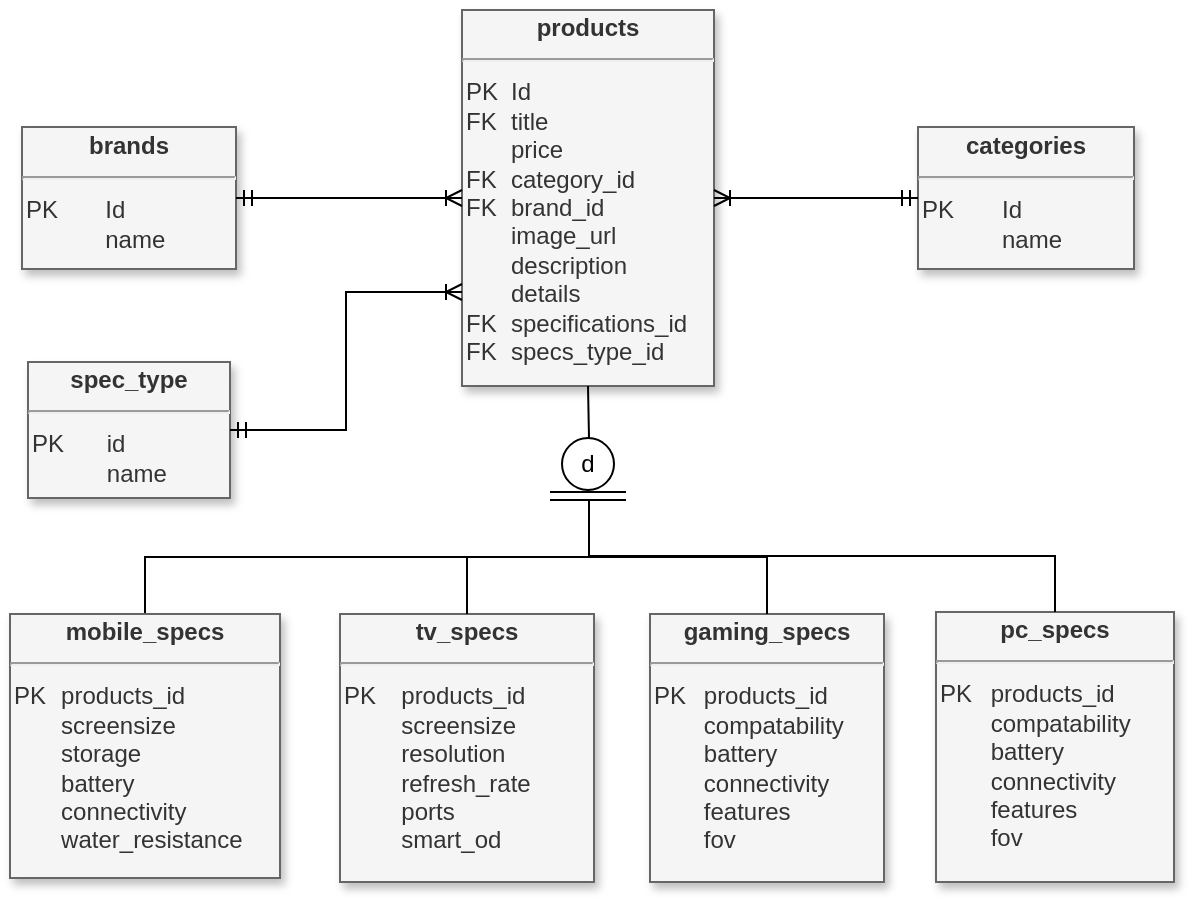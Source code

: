 <mxfile version="23.0.2" type="device">
  <diagram name="Database" id="nP6r6tkqFbH0AGDtgVXv">
    <mxGraphModel dx="1429" dy="824" grid="0" gridSize="10" guides="1" tooltips="1" connect="1" arrows="1" fold="1" page="1" pageScale="1" pageWidth="1169" pageHeight="827" math="0" shadow="0">
      <root>
        <mxCell id="0" />
        <mxCell id="1" parent="0" />
        <mxCell id="80F5AhEpBvWTWUcsu276-3" value="&lt;div style=&quot;text-align: center; box-sizing: border-box; width: 100%; background-image: initial; background-position: initial; background-size: initial; background-repeat: initial; background-attachment: initial; background-origin: initial; background-clip: initial; padding: 2px;&quot;&gt;&lt;b&gt;products&lt;/b&gt;&lt;/div&gt;&lt;hr&gt;&lt;table cellspacing=&quot;0&quot; cellpadding=&quot;2&quot; style=&quot;width:100%;font-size:1em;&quot;&gt;&lt;tbody&gt;&lt;tr&gt;&lt;td&gt;PK&lt;br&gt;FK&lt;br&gt;&lt;br&gt;FK&lt;br&gt;FK&lt;br&gt;&lt;br&gt;&lt;br&gt;&lt;br&gt;FK&lt;br&gt;FK&lt;br&gt;&lt;br&gt;&lt;/td&gt;&lt;td&gt;Id&lt;br&gt;title&lt;br&gt;price&lt;br&gt;category_id&lt;br&gt;brand_id&lt;br&gt;image_url&lt;br&gt;description&lt;br&gt;details&lt;br&gt;specifications_id&lt;br&gt;specs_type_id&lt;br&gt;&lt;br&gt;&lt;/td&gt;&lt;/tr&gt;&lt;/tbody&gt;&lt;/table&gt;" style="verticalAlign=top;align=left;overflow=fill;html=1;whiteSpace=wrap;fillColor=#f5f5f5;strokeColor=#666666;shadow=1;glass=0;rounded=0;fontColor=#333333;" vertex="1" parent="1">
          <mxGeometry x="514" y="181" width="126" height="188" as="geometry" />
        </mxCell>
        <mxCell id="80F5AhEpBvWTWUcsu276-31" style="edgeStyle=orthogonalEdgeStyle;rounded=0;orthogonalLoop=1;jettySize=auto;html=1;entryX=0.5;entryY=1;entryDx=0;entryDy=0;exitX=0.5;exitY=0;exitDx=0;exitDy=0;endArrow=none;endFill=0;" edge="1" parent="1" source="80F5AhEpBvWTWUcsu276-6" target="80F5AhEpBvWTWUcsu276-29">
          <mxGeometry relative="1" as="geometry" />
        </mxCell>
        <mxCell id="80F5AhEpBvWTWUcsu276-6" value="&lt;div style=&quot;text-align: center; box-sizing: border-box; width: 100%; background-image: initial; background-position: initial; background-size: initial; background-repeat: initial; background-attachment: initial; background-origin: initial; background-clip: initial; padding: 2px;&quot;&gt;&lt;b&gt;mobile_specs&lt;/b&gt;&lt;/div&gt;&lt;hr&gt;&lt;table cellspacing=&quot;0&quot; cellpadding=&quot;2&quot; style=&quot;width:100%;font-size:1em;&quot;&gt;&lt;tbody&gt;&lt;tr&gt;&lt;td&gt;PK&lt;br&gt;&lt;br&gt;&lt;br&gt;&lt;br&gt;&lt;br&gt;&lt;br&gt;&lt;br&gt;&lt;/td&gt;&lt;td&gt;products_id&lt;br&gt;screensize&lt;br&gt;storage&lt;br&gt;battery&lt;br&gt;connectivity&lt;br&gt;water_resistance&lt;br&gt;&lt;br&gt;&lt;/td&gt;&lt;/tr&gt;&lt;/tbody&gt;&lt;/table&gt;" style="verticalAlign=top;align=left;overflow=fill;html=1;whiteSpace=wrap;fillColor=#f5f5f5;strokeColor=#666666;shadow=1;glass=0;rounded=0;fontColor=#333333;" vertex="1" parent="1">
          <mxGeometry x="288" y="483" width="135" height="132" as="geometry" />
        </mxCell>
        <mxCell id="80F5AhEpBvWTWUcsu276-7" value="&lt;div style=&quot;text-align: center; box-sizing: border-box; width: 100%; background-image: initial; background-position: initial; background-size: initial; background-repeat: initial; background-attachment: initial; background-origin: initial; background-clip: initial; padding: 2px;&quot;&gt;&lt;b&gt;tv_specs&lt;/b&gt;&lt;/div&gt;&lt;hr&gt;&lt;table cellspacing=&quot;0&quot; cellpadding=&quot;2&quot; style=&quot;width:100%;font-size:1em;&quot;&gt;&lt;tbody&gt;&lt;tr&gt;&lt;td&gt;PK&lt;br&gt;&lt;br&gt;&lt;br&gt;&lt;br&gt;&lt;br&gt;&lt;br&gt;&lt;br&gt;&lt;/td&gt;&lt;td&gt;products_id&lt;br&gt;screensize&lt;br&gt;resolution&lt;br&gt;refresh_rate&lt;br&gt;ports&lt;br&gt;smart_od&lt;br&gt;&lt;br&gt;&lt;/td&gt;&lt;/tr&gt;&lt;/tbody&gt;&lt;/table&gt;" style="verticalAlign=top;align=left;overflow=fill;html=1;whiteSpace=wrap;fillColor=#f5f5f5;strokeColor=#666666;shadow=1;glass=0;rounded=0;fontColor=#333333;" vertex="1" parent="1">
          <mxGeometry x="453" y="483" width="127" height="134" as="geometry" />
        </mxCell>
        <mxCell id="80F5AhEpBvWTWUcsu276-8" value="&lt;div style=&quot;text-align: center; box-sizing: border-box; width: 100%; background-image: initial; background-position: initial; background-size: initial; background-repeat: initial; background-attachment: initial; background-origin: initial; background-clip: initial; padding: 2px;&quot;&gt;&lt;b&gt;gaming_specs&lt;/b&gt;&lt;/div&gt;&lt;hr&gt;&lt;table cellspacing=&quot;0&quot; cellpadding=&quot;2&quot; style=&quot;width:100%;font-size:1em;&quot;&gt;&lt;tbody&gt;&lt;tr&gt;&lt;td&gt;PK&lt;br&gt;&lt;br&gt;&lt;br&gt;&lt;br&gt;&lt;br&gt;&lt;br&gt;&lt;br&gt;&lt;/td&gt;&lt;td&gt;products_id&lt;br&gt;compatability&lt;br&gt;battery&lt;br&gt;connectivity&lt;br&gt;features&lt;br&gt;fov&lt;br&gt;&lt;br&gt;&lt;/td&gt;&lt;/tr&gt;&lt;/tbody&gt;&lt;/table&gt;" style="verticalAlign=top;align=left;overflow=fill;html=1;whiteSpace=wrap;fillColor=#f5f5f5;strokeColor=#666666;shadow=1;glass=0;rounded=0;fontColor=#333333;" vertex="1" parent="1">
          <mxGeometry x="608" y="483" width="117" height="134" as="geometry" />
        </mxCell>
        <mxCell id="80F5AhEpBvWTWUcsu276-10" value="&lt;div style=&quot;text-align: center; box-sizing: border-box; width: 100%; background-image: initial; background-position: initial; background-size: initial; background-repeat: initial; background-attachment: initial; background-origin: initial; background-clip: initial; padding: 2px;&quot;&gt;&lt;b&gt;spec_type&lt;/b&gt;&lt;/div&gt;&lt;hr&gt;&lt;table cellspacing=&quot;0&quot; cellpadding=&quot;2&quot; style=&quot;width:100%;font-size:1em;&quot;&gt;&lt;tbody&gt;&lt;tr&gt;&lt;td&gt;PK&lt;br&gt;&lt;br&gt;&lt;br&gt;&lt;br&gt;&lt;/td&gt;&lt;td&gt;id&lt;br&gt;name&lt;br&gt;&lt;br&gt;&lt;br&gt;&lt;/td&gt;&lt;/tr&gt;&lt;/tbody&gt;&lt;/table&gt;" style="verticalAlign=top;align=left;overflow=fill;html=1;whiteSpace=wrap;fillColor=#f5f5f5;strokeColor=#666666;shadow=1;glass=0;rounded=0;fontColor=#333333;" vertex="1" parent="1">
          <mxGeometry x="297" y="357" width="101" height="68" as="geometry" />
        </mxCell>
        <mxCell id="80F5AhEpBvWTWUcsu276-11" value="&lt;div style=&quot;text-align: center; box-sizing: border-box; width: 100%; background-image: initial; background-position: initial; background-size: initial; background-repeat: initial; background-attachment: initial; background-origin: initial; background-clip: initial; padding: 2px;&quot;&gt;&lt;b&gt;pc_specs&lt;/b&gt;&lt;/div&gt;&lt;hr&gt;&lt;table cellspacing=&quot;0&quot; cellpadding=&quot;2&quot; style=&quot;width:100%;font-size:1em;&quot;&gt;&lt;tbody&gt;&lt;tr&gt;&lt;td&gt;PK&lt;br&gt;&lt;br&gt;&lt;br&gt;&lt;br&gt;&lt;br&gt;&lt;br&gt;&lt;br&gt;&lt;/td&gt;&lt;td&gt;products_id&lt;br&gt;compatability&lt;br&gt;battery&lt;br&gt;connectivity&lt;br&gt;features&lt;br&gt;fov&lt;br&gt;&lt;br&gt;&lt;/td&gt;&lt;/tr&gt;&lt;/tbody&gt;&lt;/table&gt;" style="verticalAlign=top;align=left;overflow=fill;html=1;whiteSpace=wrap;fillColor=#f5f5f5;strokeColor=#666666;shadow=1;glass=0;rounded=0;fontColor=#333333;" vertex="1" parent="1">
          <mxGeometry x="751" y="482" width="119" height="135" as="geometry" />
        </mxCell>
        <mxCell id="80F5AhEpBvWTWUcsu276-12" value="&lt;div style=&quot;text-align: center; box-sizing: border-box; width: 100%; background-image: initial; background-position: initial; background-size: initial; background-repeat: initial; background-attachment: initial; background-origin: initial; background-clip: initial; padding: 2px;&quot;&gt;&lt;b&gt;brands&lt;/b&gt;&lt;/div&gt;&lt;hr&gt;&lt;table cellspacing=&quot;0&quot; cellpadding=&quot;2&quot; style=&quot;width:100%;font-size:1em;&quot;&gt;&lt;tbody&gt;&lt;tr&gt;&lt;td&gt;PK&lt;br&gt;&lt;br&gt;&lt;br&gt;&lt;/td&gt;&lt;td&gt;Id&lt;br&gt;name&lt;br&gt;&lt;br&gt;&lt;/td&gt;&lt;/tr&gt;&lt;/tbody&gt;&lt;/table&gt;" style="verticalAlign=top;align=left;overflow=fill;html=1;whiteSpace=wrap;fillColor=#f5f5f5;strokeColor=#666666;shadow=1;glass=0;rounded=0;fontColor=#333333;" vertex="1" parent="1">
          <mxGeometry x="294" y="239.5" width="107" height="71" as="geometry" />
        </mxCell>
        <mxCell id="80F5AhEpBvWTWUcsu276-13" value="&lt;div style=&quot;text-align: center; box-sizing: border-box; width: 100%; background-image: initial; background-position: initial; background-size: initial; background-repeat: initial; background-attachment: initial; background-origin: initial; background-clip: initial; padding: 2px;&quot;&gt;&lt;b&gt;categories&lt;/b&gt;&lt;/div&gt;&lt;hr&gt;&lt;table cellspacing=&quot;0&quot; cellpadding=&quot;2&quot; style=&quot;width:100%;font-size:1em;&quot;&gt;&lt;tbody&gt;&lt;tr&gt;&lt;td&gt;PK&lt;br&gt;&lt;br&gt;&lt;br&gt;&lt;/td&gt;&lt;td&gt;Id&lt;br&gt;name&lt;br&gt;&lt;br&gt;&lt;/td&gt;&lt;/tr&gt;&lt;/tbody&gt;&lt;/table&gt;" style="verticalAlign=top;align=left;overflow=fill;html=1;whiteSpace=wrap;fillColor=#f5f5f5;strokeColor=#666666;shadow=1;glass=0;rounded=0;fontColor=#333333;" vertex="1" parent="1">
          <mxGeometry x="742" y="239.5" width="108" height="71" as="geometry" />
        </mxCell>
        <mxCell id="80F5AhEpBvWTWUcsu276-18" value="" style="edgeStyle=orthogonalEdgeStyle;fontSize=12;html=1;endArrow=ERoneToMany;startArrow=ERmandOne;rounded=0;entryX=0;entryY=0.5;entryDx=0;entryDy=0;exitX=1;exitY=0.5;exitDx=0;exitDy=0;" edge="1" parent="1" source="80F5AhEpBvWTWUcsu276-12" target="80F5AhEpBvWTWUcsu276-3">
          <mxGeometry width="100" height="100" relative="1" as="geometry">
            <mxPoint x="388" y="474" as="sourcePoint" />
            <mxPoint x="488" y="374" as="targetPoint" />
          </mxGeometry>
        </mxCell>
        <mxCell id="80F5AhEpBvWTWUcsu276-19" value="" style="edgeStyle=orthogonalEdgeStyle;fontSize=12;html=1;endArrow=ERoneToMany;startArrow=ERmandOne;rounded=0;entryX=1;entryY=0.5;entryDx=0;entryDy=0;exitX=0;exitY=0.5;exitDx=0;exitDy=0;" edge="1" parent="1" source="80F5AhEpBvWTWUcsu276-13" target="80F5AhEpBvWTWUcsu276-3">
          <mxGeometry width="100" height="100" relative="1" as="geometry">
            <mxPoint x="637" y="394" as="sourcePoint" />
            <mxPoint x="752" y="369" as="targetPoint" />
          </mxGeometry>
        </mxCell>
        <mxCell id="80F5AhEpBvWTWUcsu276-22" value="" style="edgeStyle=orthogonalEdgeStyle;fontSize=12;html=1;endArrow=ERoneToMany;startArrow=ERmandOne;rounded=0;entryX=0;entryY=0.75;entryDx=0;entryDy=0;exitX=1;exitY=0.5;exitDx=0;exitDy=0;" edge="1" parent="1" source="80F5AhEpBvWTWUcsu276-10" target="80F5AhEpBvWTWUcsu276-3">
          <mxGeometry width="100" height="100" relative="1" as="geometry">
            <mxPoint x="390" y="324" as="sourcePoint" />
            <mxPoint x="503" y="324" as="targetPoint" />
          </mxGeometry>
        </mxCell>
        <mxCell id="80F5AhEpBvWTWUcsu276-30" value="" style="group" vertex="1" connectable="0" parent="1">
          <mxGeometry x="514" y="395" width="82" height="36" as="geometry" />
        </mxCell>
        <mxCell id="80F5AhEpBvWTWUcsu276-27" value="" style="group" vertex="1" connectable="0" parent="80F5AhEpBvWTWUcsu276-30">
          <mxGeometry x="44" width="38" height="36" as="geometry" />
        </mxCell>
        <mxCell id="80F5AhEpBvWTWUcsu276-23" value="d" style="ellipse;whiteSpace=wrap;html=1;aspect=fixed;" vertex="1" parent="80F5AhEpBvWTWUcsu276-27">
          <mxGeometry x="6" width="26" height="26" as="geometry" />
        </mxCell>
        <mxCell id="80F5AhEpBvWTWUcsu276-25" value="" style="line;strokeWidth=1;rotatable=0;dashed=0;labelPosition=right;align=left;verticalAlign=middle;spacingTop=0;spacingLeft=6;points=[];portConstraint=eastwest;" vertex="1" parent="80F5AhEpBvWTWUcsu276-27">
          <mxGeometry y="22" width="38" height="10" as="geometry" />
        </mxCell>
        <mxCell id="80F5AhEpBvWTWUcsu276-26" value="" style="line;strokeWidth=1;rotatable=0;dashed=0;labelPosition=right;align=left;verticalAlign=middle;spacingTop=0;spacingLeft=6;points=[];portConstraint=eastwest;" vertex="1" parent="80F5AhEpBvWTWUcsu276-27">
          <mxGeometry y="26" width="38" height="10" as="geometry" />
        </mxCell>
        <mxCell id="80F5AhEpBvWTWUcsu276-29" value="" style="rounded=0;whiteSpace=wrap;html=1;fillColor=none;strokeColor=none;" vertex="1" parent="80F5AhEpBvWTWUcsu276-30">
          <mxGeometry x="44" width="39" height="31" as="geometry" />
        </mxCell>
        <mxCell id="80F5AhEpBvWTWUcsu276-32" style="edgeStyle=orthogonalEdgeStyle;rounded=0;orthogonalLoop=1;jettySize=auto;html=1;entryX=0.5;entryY=1;entryDx=0;entryDy=0;exitX=0.5;exitY=0;exitDx=0;exitDy=0;endArrow=none;endFill=0;" edge="1" parent="1" source="80F5AhEpBvWTWUcsu276-11" target="80F5AhEpBvWTWUcsu276-29">
          <mxGeometry relative="1" as="geometry">
            <mxPoint x="366" y="493" as="sourcePoint" />
            <mxPoint x="587" y="436" as="targetPoint" />
          </mxGeometry>
        </mxCell>
        <mxCell id="80F5AhEpBvWTWUcsu276-33" style="edgeStyle=orthogonalEdgeStyle;rounded=0;orthogonalLoop=1;jettySize=auto;html=1;entryX=0.5;entryY=1;entryDx=0;entryDy=0;exitX=0.5;exitY=0;exitDx=0;exitDy=0;endArrow=none;endFill=0;" edge="1" parent="1" source="80F5AhEpBvWTWUcsu276-7" target="80F5AhEpBvWTWUcsu276-29">
          <mxGeometry relative="1" as="geometry">
            <mxPoint x="376" y="503" as="sourcePoint" />
            <mxPoint x="597" y="446" as="targetPoint" />
          </mxGeometry>
        </mxCell>
        <mxCell id="80F5AhEpBvWTWUcsu276-34" style="edgeStyle=orthogonalEdgeStyle;rounded=0;orthogonalLoop=1;jettySize=auto;html=1;entryX=0.5;entryY=1;entryDx=0;entryDy=0;exitX=0.5;exitY=0;exitDx=0;exitDy=0;endArrow=none;endFill=0;" edge="1" parent="1" source="80F5AhEpBvWTWUcsu276-8" target="80F5AhEpBvWTWUcsu276-29">
          <mxGeometry relative="1" as="geometry">
            <mxPoint x="386" y="513" as="sourcePoint" />
            <mxPoint x="607" y="456" as="targetPoint" />
          </mxGeometry>
        </mxCell>
        <mxCell id="80F5AhEpBvWTWUcsu276-35" style="edgeStyle=orthogonalEdgeStyle;rounded=0;orthogonalLoop=1;jettySize=auto;html=1;entryX=0.5;entryY=1;entryDx=0;entryDy=0;exitX=0.5;exitY=0;exitDx=0;exitDy=0;endArrow=none;endFill=0;" edge="1" parent="1" source="80F5AhEpBvWTWUcsu276-29" target="80F5AhEpBvWTWUcsu276-3">
          <mxGeometry relative="1" as="geometry">
            <mxPoint x="396" y="523" as="sourcePoint" />
            <mxPoint x="617" y="466" as="targetPoint" />
          </mxGeometry>
        </mxCell>
      </root>
    </mxGraphModel>
  </diagram>
</mxfile>
